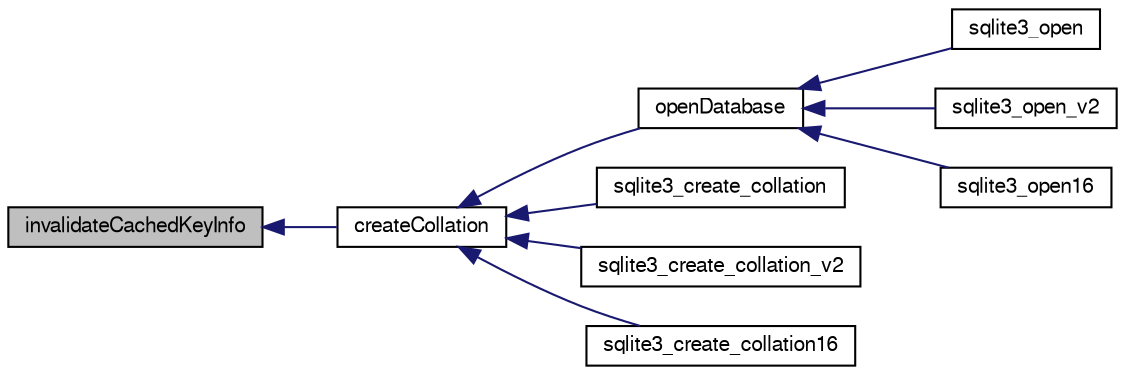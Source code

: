 digraph "invalidateCachedKeyInfo"
{
  edge [fontname="FreeSans",fontsize="10",labelfontname="FreeSans",labelfontsize="10"];
  node [fontname="FreeSans",fontsize="10",shape=record];
  rankdir="LR";
  Node143188 [label="invalidateCachedKeyInfo",height=0.2,width=0.4,color="black", fillcolor="grey75", style="filled", fontcolor="black"];
  Node143188 -> Node143189 [dir="back",color="midnightblue",fontsize="10",style="solid",fontname="FreeSans"];
  Node143189 [label="createCollation",height=0.2,width=0.4,color="black", fillcolor="white", style="filled",URL="$sqlite3_8c.html#a29def4ce28811a857e968b3f238d2dd1"];
  Node143189 -> Node143190 [dir="back",color="midnightblue",fontsize="10",style="solid",fontname="FreeSans"];
  Node143190 [label="openDatabase",height=0.2,width=0.4,color="black", fillcolor="white", style="filled",URL="$sqlite3_8c.html#a6a9c3bc3a64234e863413f41db473758"];
  Node143190 -> Node143191 [dir="back",color="midnightblue",fontsize="10",style="solid",fontname="FreeSans"];
  Node143191 [label="sqlite3_open",height=0.2,width=0.4,color="black", fillcolor="white", style="filled",URL="$sqlite3_8h.html#a97ba966ed1acc38409786258268f5f71"];
  Node143190 -> Node143192 [dir="back",color="midnightblue",fontsize="10",style="solid",fontname="FreeSans"];
  Node143192 [label="sqlite3_open_v2",height=0.2,width=0.4,color="black", fillcolor="white", style="filled",URL="$sqlite3_8h.html#a140fe275b6975dc867cea50a65a217c4"];
  Node143190 -> Node143193 [dir="back",color="midnightblue",fontsize="10",style="solid",fontname="FreeSans"];
  Node143193 [label="sqlite3_open16",height=0.2,width=0.4,color="black", fillcolor="white", style="filled",URL="$sqlite3_8h.html#adbc401bb96713f32e553db32f6f3ca33"];
  Node143189 -> Node143194 [dir="back",color="midnightblue",fontsize="10",style="solid",fontname="FreeSans"];
  Node143194 [label="sqlite3_create_collation",height=0.2,width=0.4,color="black", fillcolor="white", style="filled",URL="$sqlite3_8h.html#ae16a68d17915d0f18ab05ee246f54d0d"];
  Node143189 -> Node143195 [dir="back",color="midnightblue",fontsize="10",style="solid",fontname="FreeSans"];
  Node143195 [label="sqlite3_create_collation_v2",height=0.2,width=0.4,color="black", fillcolor="white", style="filled",URL="$sqlite3_8h.html#acf133d2ce646b13fd95ca84940e34102"];
  Node143189 -> Node143196 [dir="back",color="midnightblue",fontsize="10",style="solid",fontname="FreeSans"];
  Node143196 [label="sqlite3_create_collation16",height=0.2,width=0.4,color="black", fillcolor="white", style="filled",URL="$sqlite3_8h.html#a445eeb90caf851d2c8e329142a5ee906"];
}
